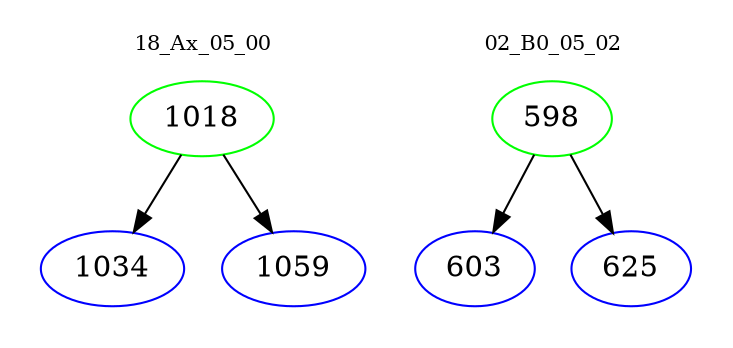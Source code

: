 digraph{
subgraph cluster_0 {
color = white
label = "18_Ax_05_00";
fontsize=10;
T0_1018 [label="1018", color="green"]
T0_1018 -> T0_1034 [color="black"]
T0_1034 [label="1034", color="blue"]
T0_1018 -> T0_1059 [color="black"]
T0_1059 [label="1059", color="blue"]
}
subgraph cluster_1 {
color = white
label = "02_B0_05_02";
fontsize=10;
T1_598 [label="598", color="green"]
T1_598 -> T1_603 [color="black"]
T1_603 [label="603", color="blue"]
T1_598 -> T1_625 [color="black"]
T1_625 [label="625", color="blue"]
}
}
